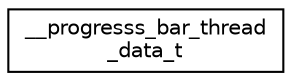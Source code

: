 digraph "Graphical Class Hierarchy"
{
 // LATEX_PDF_SIZE
  edge [fontname="Helvetica",fontsize="10",labelfontname="Helvetica",labelfontsize="10"];
  node [fontname="Helvetica",fontsize="10",shape=record];
  rankdir="LR";
  Node0 [label="__progresss_bar_thread\l_data_t",height=0.2,width=0.4,color="black", fillcolor="white", style="filled",URL="$struct____progresss__bar__thread__data__t.html",tooltip=" "];
}
